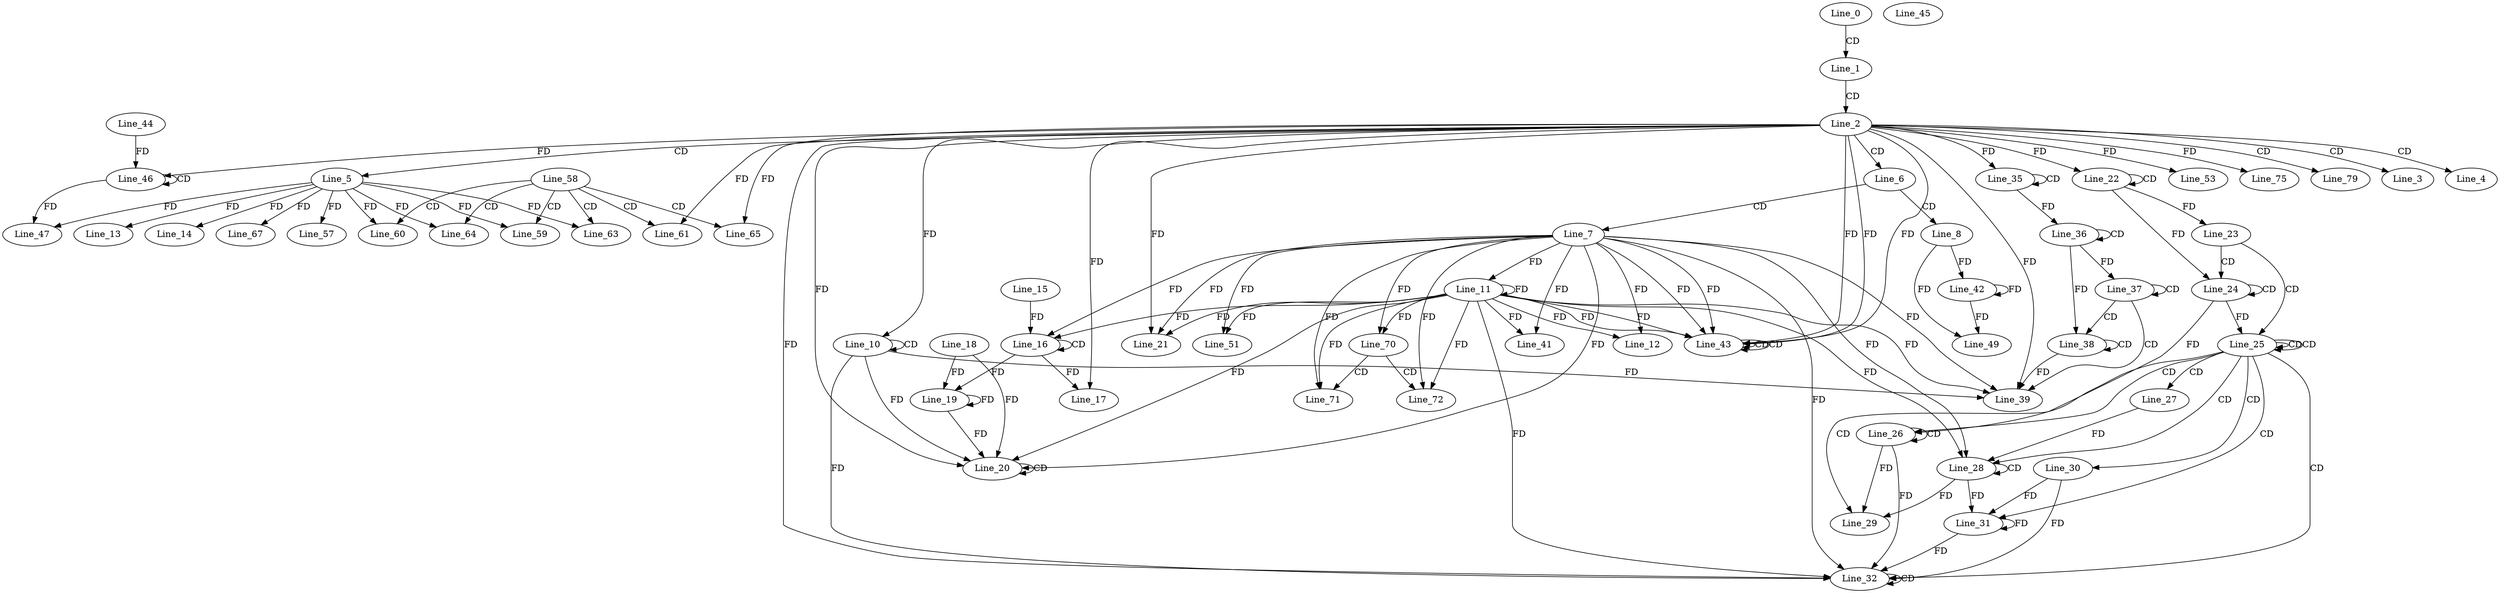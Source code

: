 digraph G {
  Line_0;
  Line_1;
  Line_2;
  Line_3;
  Line_4;
  Line_5;
  Line_6;
  Line_7;
  Line_8;
  Line_10;
  Line_10;
  Line_10;
  Line_11;
  Line_11;
  Line_12;
  Line_13;
  Line_14;
  Line_16;
  Line_16;
  Line_15;
  Line_17;
  Line_17;
  Line_18;
  Line_19;
  Line_19;
  Line_20;
  Line_20;
  Line_20;
  Line_21;
  Line_21;
  Line_21;
  Line_22;
  Line_22;
  Line_23;
  Line_23;
  Line_24;
  Line_24;
  Line_25;
  Line_25;
  Line_26;
  Line_26;
  Line_27;
  Line_28;
  Line_28;
  Line_29;
  Line_29;
  Line_30;
  Line_31;
  Line_31;
  Line_32;
  Line_32;
  Line_32;
  Line_35;
  Line_35;
  Line_36;
  Line_36;
  Line_37;
  Line_37;
  Line_38;
  Line_38;
  Line_39;
  Line_41;
  Line_42;
  Line_43;
  Line_43;
  Line_43;
  Line_45;
  Line_46;
  Line_46;
  Line_44;
  Line_46;
  Line_46;
  Line_47;
  Line_49;
  Line_51;
  Line_53;
  Line_57;
  Line_58;
  Line_59;
  Line_60;
  Line_61;
  Line_63;
  Line_64;
  Line_65;
  Line_67;
  Line_70;
  Line_71;
  Line_72;
  Line_75;
  Line_79;
  Line_0 -> Line_1 [ label="CD" ];
  Line_1 -> Line_2 [ label="CD" ];
  Line_2 -> Line_3 [ label="CD" ];
  Line_2 -> Line_4 [ label="CD" ];
  Line_2 -> Line_5 [ label="CD" ];
  Line_2 -> Line_6 [ label="CD" ];
  Line_6 -> Line_7 [ label="CD" ];
  Line_6 -> Line_8 [ label="CD" ];
  Line_10 -> Line_10 [ label="CD" ];
  Line_2 -> Line_10 [ label="FD" ];
  Line_7 -> Line_11 [ label="FD" ];
  Line_11 -> Line_11 [ label="FD" ];
  Line_7 -> Line_12 [ label="FD" ];
  Line_11 -> Line_12 [ label="FD" ];
  Line_5 -> Line_13 [ label="FD" ];
  Line_5 -> Line_14 [ label="FD" ];
  Line_16 -> Line_16 [ label="CD" ];
  Line_7 -> Line_16 [ label="FD" ];
  Line_11 -> Line_16 [ label="FD" ];
  Line_15 -> Line_16 [ label="FD" ];
  Line_16 -> Line_17 [ label="FD" ];
  Line_2 -> Line_17 [ label="FD" ];
  Line_18 -> Line_19 [ label="FD" ];
  Line_19 -> Line_19 [ label="FD" ];
  Line_16 -> Line_19 [ label="FD" ];
  Line_18 -> Line_20 [ label="FD" ];
  Line_19 -> Line_20 [ label="FD" ];
  Line_20 -> Line_20 [ label="CD" ];
  Line_7 -> Line_20 [ label="FD" ];
  Line_11 -> Line_20 [ label="FD" ];
  Line_2 -> Line_20 [ label="FD" ];
  Line_10 -> Line_20 [ label="FD" ];
  Line_7 -> Line_21 [ label="FD" ];
  Line_11 -> Line_21 [ label="FD" ];
  Line_2 -> Line_21 [ label="FD" ];
  Line_22 -> Line_22 [ label="CD" ];
  Line_2 -> Line_22 [ label="FD" ];
  Line_22 -> Line_23 [ label="FD" ];
  Line_23 -> Line_24 [ label="CD" ];
  Line_24 -> Line_24 [ label="CD" ];
  Line_22 -> Line_24 [ label="FD" ];
  Line_23 -> Line_25 [ label="CD" ];
  Line_25 -> Line_25 [ label="CD" ];
  Line_25 -> Line_25 [ label="CD" ];
  Line_24 -> Line_25 [ label="FD" ];
  Line_25 -> Line_26 [ label="CD" ];
  Line_26 -> Line_26 [ label="CD" ];
  Line_24 -> Line_26 [ label="FD" ];
  Line_25 -> Line_27 [ label="CD" ];
  Line_25 -> Line_28 [ label="CD" ];
  Line_28 -> Line_28 [ label="CD" ];
  Line_7 -> Line_28 [ label="FD" ];
  Line_11 -> Line_28 [ label="FD" ];
  Line_27 -> Line_28 [ label="FD" ];
  Line_25 -> Line_29 [ label="CD" ];
  Line_28 -> Line_29 [ label="FD" ];
  Line_26 -> Line_29 [ label="FD" ];
  Line_25 -> Line_30 [ label="CD" ];
  Line_25 -> Line_31 [ label="CD" ];
  Line_30 -> Line_31 [ label="FD" ];
  Line_31 -> Line_31 [ label="FD" ];
  Line_28 -> Line_31 [ label="FD" ];
  Line_25 -> Line_32 [ label="CD" ];
  Line_30 -> Line_32 [ label="FD" ];
  Line_31 -> Line_32 [ label="FD" ];
  Line_32 -> Line_32 [ label="CD" ];
  Line_7 -> Line_32 [ label="FD" ];
  Line_11 -> Line_32 [ label="FD" ];
  Line_2 -> Line_32 [ label="FD" ];
  Line_26 -> Line_32 [ label="FD" ];
  Line_10 -> Line_32 [ label="FD" ];
  Line_35 -> Line_35 [ label="CD" ];
  Line_2 -> Line_35 [ label="FD" ];
  Line_36 -> Line_36 [ label="CD" ];
  Line_35 -> Line_36 [ label="FD" ];
  Line_37 -> Line_37 [ label="CD" ];
  Line_36 -> Line_37 [ label="FD" ];
  Line_37 -> Line_38 [ label="CD" ];
  Line_38 -> Line_38 [ label="CD" ];
  Line_36 -> Line_38 [ label="FD" ];
  Line_37 -> Line_39 [ label="CD" ];
  Line_7 -> Line_39 [ label="FD" ];
  Line_11 -> Line_39 [ label="FD" ];
  Line_38 -> Line_39 [ label="FD" ];
  Line_10 -> Line_39 [ label="FD" ];
  Line_2 -> Line_39 [ label="FD" ];
  Line_7 -> Line_41 [ label="FD" ];
  Line_11 -> Line_41 [ label="FD" ];
  Line_8 -> Line_42 [ label="FD" ];
  Line_42 -> Line_42 [ label="FD" ];
  Line_2 -> Line_43 [ label="FD" ];
  Line_43 -> Line_43 [ label="CD" ];
  Line_7 -> Line_43 [ label="FD" ];
  Line_11 -> Line_43 [ label="FD" ];
  Line_2 -> Line_43 [ label="FD" ];
  Line_43 -> Line_43 [ label="CD" ];
  Line_7 -> Line_43 [ label="FD" ];
  Line_11 -> Line_43 [ label="FD" ];
  Line_2 -> Line_43 [ label="FD" ];
  Line_46 -> Line_46 [ label="CD" ];
  Line_44 -> Line_46 [ label="FD" ];
  Line_2 -> Line_46 [ label="FD" ];
  Line_5 -> Line_47 [ label="FD" ];
  Line_46 -> Line_47 [ label="FD" ];
  Line_8 -> Line_49 [ label="FD" ];
  Line_42 -> Line_49 [ label="FD" ];
  Line_7 -> Line_51 [ label="FD" ];
  Line_11 -> Line_51 [ label="FD" ];
  Line_2 -> Line_53 [ label="FD" ];
  Line_5 -> Line_57 [ label="FD" ];
  Line_58 -> Line_59 [ label="CD" ];
  Line_5 -> Line_59 [ label="FD" ];
  Line_58 -> Line_60 [ label="CD" ];
  Line_5 -> Line_60 [ label="FD" ];
  Line_58 -> Line_61 [ label="CD" ];
  Line_2 -> Line_61 [ label="FD" ];
  Line_58 -> Line_63 [ label="CD" ];
  Line_5 -> Line_63 [ label="FD" ];
  Line_58 -> Line_64 [ label="CD" ];
  Line_5 -> Line_64 [ label="FD" ];
  Line_58 -> Line_65 [ label="CD" ];
  Line_2 -> Line_65 [ label="FD" ];
  Line_5 -> Line_67 [ label="FD" ];
  Line_7 -> Line_70 [ label="FD" ];
  Line_11 -> Line_70 [ label="FD" ];
  Line_70 -> Line_71 [ label="CD" ];
  Line_7 -> Line_71 [ label="FD" ];
  Line_11 -> Line_71 [ label="FD" ];
  Line_70 -> Line_72 [ label="CD" ];
  Line_7 -> Line_72 [ label="FD" ];
  Line_11 -> Line_72 [ label="FD" ];
  Line_2 -> Line_75 [ label="FD" ];
  Line_2 -> Line_79 [ label="CD" ];
}
